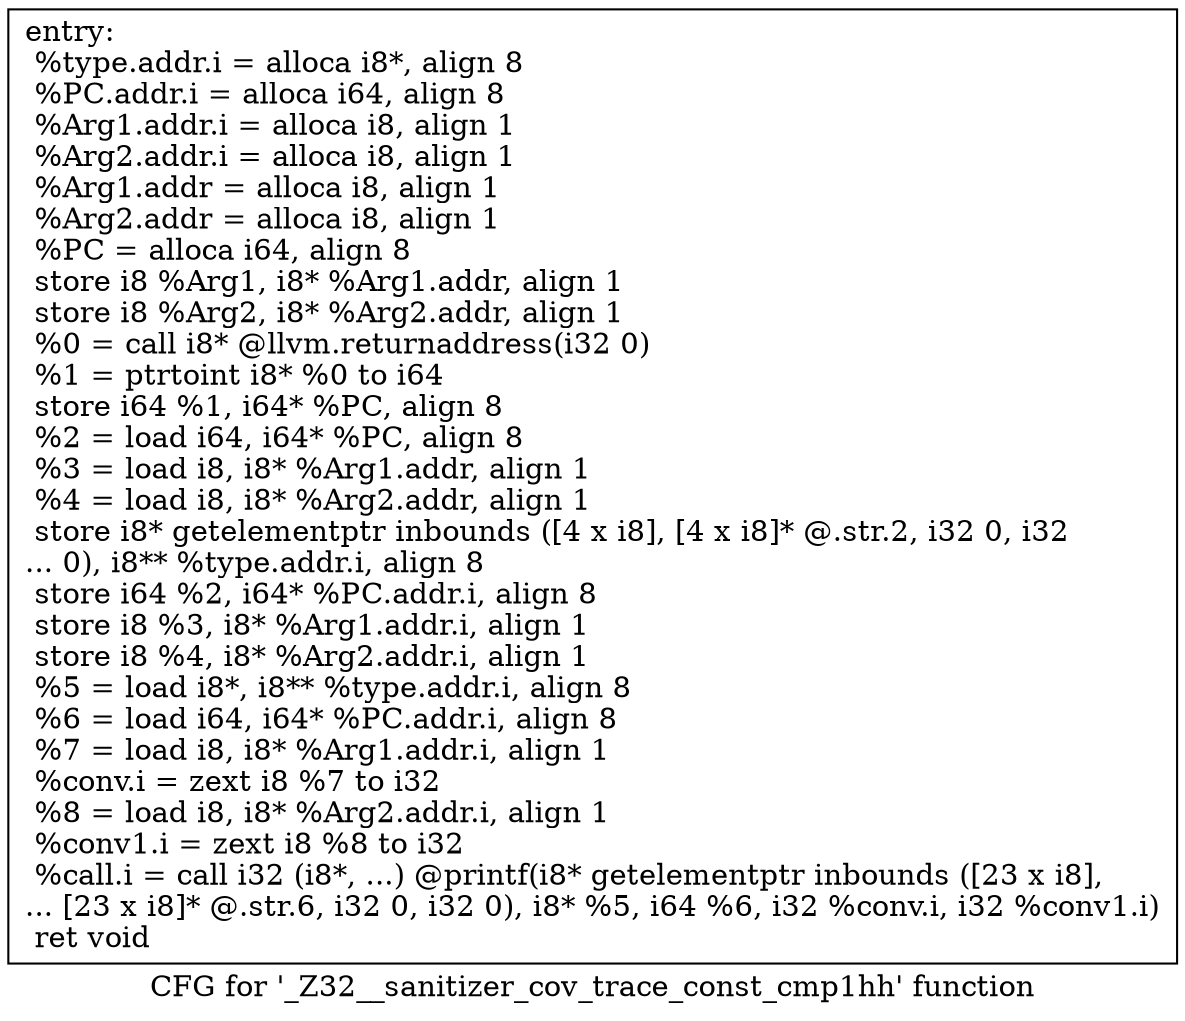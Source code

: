 digraph "CFG for '_Z32__sanitizer_cov_trace_const_cmp1hh' function" {
	label="CFG for '_Z32__sanitizer_cov_trace_const_cmp1hh' function";

	Node0x5a57260 [shape=record,label="{entry:\l  %type.addr.i = alloca i8*, align 8\l  %PC.addr.i = alloca i64, align 8\l  %Arg1.addr.i = alloca i8, align 1\l  %Arg2.addr.i = alloca i8, align 1\l  %Arg1.addr = alloca i8, align 1\l  %Arg2.addr = alloca i8, align 1\l  %PC = alloca i64, align 8\l  store i8 %Arg1, i8* %Arg1.addr, align 1\l  store i8 %Arg2, i8* %Arg2.addr, align 1\l  %0 = call i8* @llvm.returnaddress(i32 0)\l  %1 = ptrtoint i8* %0 to i64\l  store i64 %1, i64* %PC, align 8\l  %2 = load i64, i64* %PC, align 8\l  %3 = load i8, i8* %Arg1.addr, align 1\l  %4 = load i8, i8* %Arg2.addr, align 1\l  store i8* getelementptr inbounds ([4 x i8], [4 x i8]* @.str.2, i32 0, i32\l... 0), i8** %type.addr.i, align 8\l  store i64 %2, i64* %PC.addr.i, align 8\l  store i8 %3, i8* %Arg1.addr.i, align 1\l  store i8 %4, i8* %Arg2.addr.i, align 1\l  %5 = load i8*, i8** %type.addr.i, align 8\l  %6 = load i64, i64* %PC.addr.i, align 8\l  %7 = load i8, i8* %Arg1.addr.i, align 1\l  %conv.i = zext i8 %7 to i32\l  %8 = load i8, i8* %Arg2.addr.i, align 1\l  %conv1.i = zext i8 %8 to i32\l  %call.i = call i32 (i8*, ...) @printf(i8* getelementptr inbounds ([23 x i8],\l... [23 x i8]* @.str.6, i32 0, i32 0), i8* %5, i64 %6, i32 %conv.i, i32 %conv1.i)\l  ret void\l}"];
}
